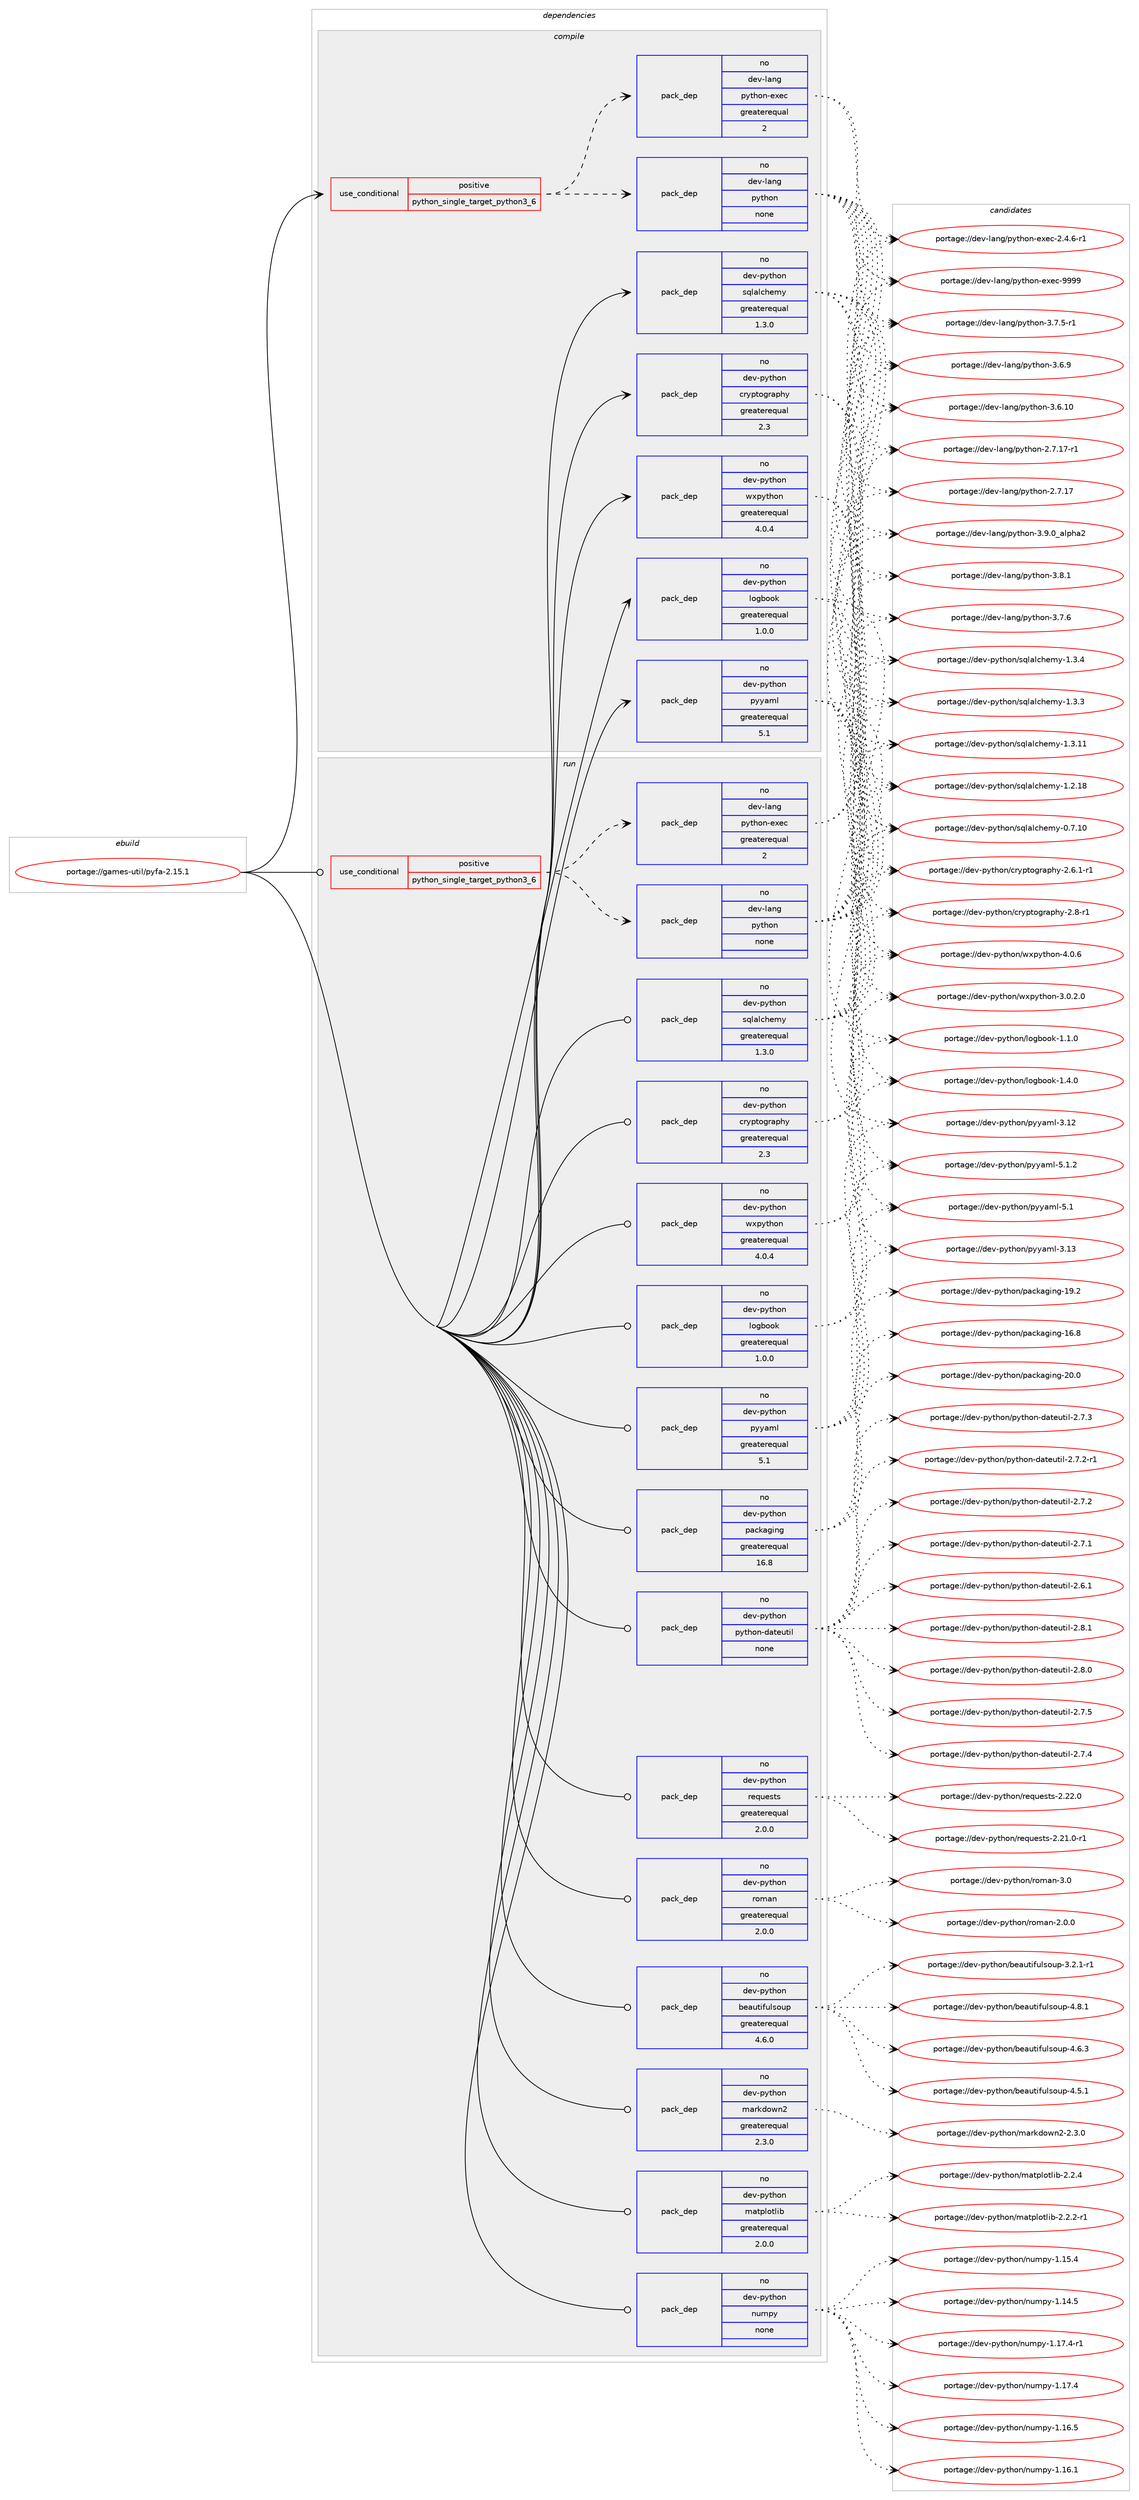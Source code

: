 digraph prolog {

# *************
# Graph options
# *************

newrank=true;
concentrate=true;
compound=true;
graph [rankdir=LR,fontname=Helvetica,fontsize=10,ranksep=1.5];#, ranksep=2.5, nodesep=0.2];
edge  [arrowhead=vee];
node  [fontname=Helvetica,fontsize=10];

# **********
# The ebuild
# **********

subgraph cluster_leftcol {
color=gray;
label=<<i>ebuild</i>>;
id [label="portage://games-util/pyfa-2.15.1", color=red, width=4, href="../games-util/pyfa-2.15.1.svg"];
}

# ****************
# The dependencies
# ****************

subgraph cluster_midcol {
color=gray;
label=<<i>dependencies</i>>;
subgraph cluster_compile {
fillcolor="#eeeeee";
style=filled;
label=<<i>compile</i>>;
subgraph cond58359 {
dependency279407 [label=<<TABLE BORDER="0" CELLBORDER="1" CELLSPACING="0" CELLPADDING="4"><TR><TD ROWSPAN="3" CELLPADDING="10">use_conditional</TD></TR><TR><TD>positive</TD></TR><TR><TD>python_single_target_python3_6</TD></TR></TABLE>>, shape=none, color=red];
subgraph pack216677 {
dependency279408 [label=<<TABLE BORDER="0" CELLBORDER="1" CELLSPACING="0" CELLPADDING="4" WIDTH="220"><TR><TD ROWSPAN="6" CELLPADDING="30">pack_dep</TD></TR><TR><TD WIDTH="110">no</TD></TR><TR><TD>dev-lang</TD></TR><TR><TD>python</TD></TR><TR><TD>none</TD></TR><TR><TD></TD></TR></TABLE>>, shape=none, color=blue];
}
dependency279407:e -> dependency279408:w [weight=20,style="dashed",arrowhead="vee"];
subgraph pack216678 {
dependency279409 [label=<<TABLE BORDER="0" CELLBORDER="1" CELLSPACING="0" CELLPADDING="4" WIDTH="220"><TR><TD ROWSPAN="6" CELLPADDING="30">pack_dep</TD></TR><TR><TD WIDTH="110">no</TD></TR><TR><TD>dev-lang</TD></TR><TR><TD>python-exec</TD></TR><TR><TD>greaterequal</TD></TR><TR><TD>2</TD></TR></TABLE>>, shape=none, color=blue];
}
dependency279407:e -> dependency279409:w [weight=20,style="dashed",arrowhead="vee"];
}
id:e -> dependency279407:w [weight=20,style="solid",arrowhead="vee"];
subgraph pack216679 {
dependency279410 [label=<<TABLE BORDER="0" CELLBORDER="1" CELLSPACING="0" CELLPADDING="4" WIDTH="220"><TR><TD ROWSPAN="6" CELLPADDING="30">pack_dep</TD></TR><TR><TD WIDTH="110">no</TD></TR><TR><TD>dev-python</TD></TR><TR><TD>cryptography</TD></TR><TR><TD>greaterequal</TD></TR><TR><TD>2.3</TD></TR></TABLE>>, shape=none, color=blue];
}
id:e -> dependency279410:w [weight=20,style="solid",arrowhead="vee"];
subgraph pack216680 {
dependency279411 [label=<<TABLE BORDER="0" CELLBORDER="1" CELLSPACING="0" CELLPADDING="4" WIDTH="220"><TR><TD ROWSPAN="6" CELLPADDING="30">pack_dep</TD></TR><TR><TD WIDTH="110">no</TD></TR><TR><TD>dev-python</TD></TR><TR><TD>logbook</TD></TR><TR><TD>greaterequal</TD></TR><TR><TD>1.0.0</TD></TR></TABLE>>, shape=none, color=blue];
}
id:e -> dependency279411:w [weight=20,style="solid",arrowhead="vee"];
subgraph pack216681 {
dependency279412 [label=<<TABLE BORDER="0" CELLBORDER="1" CELLSPACING="0" CELLPADDING="4" WIDTH="220"><TR><TD ROWSPAN="6" CELLPADDING="30">pack_dep</TD></TR><TR><TD WIDTH="110">no</TD></TR><TR><TD>dev-python</TD></TR><TR><TD>pyyaml</TD></TR><TR><TD>greaterequal</TD></TR><TR><TD>5.1</TD></TR></TABLE>>, shape=none, color=blue];
}
id:e -> dependency279412:w [weight=20,style="solid",arrowhead="vee"];
subgraph pack216682 {
dependency279413 [label=<<TABLE BORDER="0" CELLBORDER="1" CELLSPACING="0" CELLPADDING="4" WIDTH="220"><TR><TD ROWSPAN="6" CELLPADDING="30">pack_dep</TD></TR><TR><TD WIDTH="110">no</TD></TR><TR><TD>dev-python</TD></TR><TR><TD>sqlalchemy</TD></TR><TR><TD>greaterequal</TD></TR><TR><TD>1.3.0</TD></TR></TABLE>>, shape=none, color=blue];
}
id:e -> dependency279413:w [weight=20,style="solid",arrowhead="vee"];
subgraph pack216683 {
dependency279414 [label=<<TABLE BORDER="0" CELLBORDER="1" CELLSPACING="0" CELLPADDING="4" WIDTH="220"><TR><TD ROWSPAN="6" CELLPADDING="30">pack_dep</TD></TR><TR><TD WIDTH="110">no</TD></TR><TR><TD>dev-python</TD></TR><TR><TD>wxpython</TD></TR><TR><TD>greaterequal</TD></TR><TR><TD>4.0.4</TD></TR></TABLE>>, shape=none, color=blue];
}
id:e -> dependency279414:w [weight=20,style="solid",arrowhead="vee"];
}
subgraph cluster_compileandrun {
fillcolor="#eeeeee";
style=filled;
label=<<i>compile and run</i>>;
}
subgraph cluster_run {
fillcolor="#eeeeee";
style=filled;
label=<<i>run</i>>;
subgraph cond58360 {
dependency279415 [label=<<TABLE BORDER="0" CELLBORDER="1" CELLSPACING="0" CELLPADDING="4"><TR><TD ROWSPAN="3" CELLPADDING="10">use_conditional</TD></TR><TR><TD>positive</TD></TR><TR><TD>python_single_target_python3_6</TD></TR></TABLE>>, shape=none, color=red];
subgraph pack216684 {
dependency279416 [label=<<TABLE BORDER="0" CELLBORDER="1" CELLSPACING="0" CELLPADDING="4" WIDTH="220"><TR><TD ROWSPAN="6" CELLPADDING="30">pack_dep</TD></TR><TR><TD WIDTH="110">no</TD></TR><TR><TD>dev-lang</TD></TR><TR><TD>python</TD></TR><TR><TD>none</TD></TR><TR><TD></TD></TR></TABLE>>, shape=none, color=blue];
}
dependency279415:e -> dependency279416:w [weight=20,style="dashed",arrowhead="vee"];
subgraph pack216685 {
dependency279417 [label=<<TABLE BORDER="0" CELLBORDER="1" CELLSPACING="0" CELLPADDING="4" WIDTH="220"><TR><TD ROWSPAN="6" CELLPADDING="30">pack_dep</TD></TR><TR><TD WIDTH="110">no</TD></TR><TR><TD>dev-lang</TD></TR><TR><TD>python-exec</TD></TR><TR><TD>greaterequal</TD></TR><TR><TD>2</TD></TR></TABLE>>, shape=none, color=blue];
}
dependency279415:e -> dependency279417:w [weight=20,style="dashed",arrowhead="vee"];
}
id:e -> dependency279415:w [weight=20,style="solid",arrowhead="odot"];
subgraph pack216686 {
dependency279418 [label=<<TABLE BORDER="0" CELLBORDER="1" CELLSPACING="0" CELLPADDING="4" WIDTH="220"><TR><TD ROWSPAN="6" CELLPADDING="30">pack_dep</TD></TR><TR><TD WIDTH="110">no</TD></TR><TR><TD>dev-python</TD></TR><TR><TD>beautifulsoup</TD></TR><TR><TD>greaterequal</TD></TR><TR><TD>4.6.0</TD></TR></TABLE>>, shape=none, color=blue];
}
id:e -> dependency279418:w [weight=20,style="solid",arrowhead="odot"];
subgraph pack216687 {
dependency279419 [label=<<TABLE BORDER="0" CELLBORDER="1" CELLSPACING="0" CELLPADDING="4" WIDTH="220"><TR><TD ROWSPAN="6" CELLPADDING="30">pack_dep</TD></TR><TR><TD WIDTH="110">no</TD></TR><TR><TD>dev-python</TD></TR><TR><TD>cryptography</TD></TR><TR><TD>greaterequal</TD></TR><TR><TD>2.3</TD></TR></TABLE>>, shape=none, color=blue];
}
id:e -> dependency279419:w [weight=20,style="solid",arrowhead="odot"];
subgraph pack216688 {
dependency279420 [label=<<TABLE BORDER="0" CELLBORDER="1" CELLSPACING="0" CELLPADDING="4" WIDTH="220"><TR><TD ROWSPAN="6" CELLPADDING="30">pack_dep</TD></TR><TR><TD WIDTH="110">no</TD></TR><TR><TD>dev-python</TD></TR><TR><TD>logbook</TD></TR><TR><TD>greaterequal</TD></TR><TR><TD>1.0.0</TD></TR></TABLE>>, shape=none, color=blue];
}
id:e -> dependency279420:w [weight=20,style="solid",arrowhead="odot"];
subgraph pack216689 {
dependency279421 [label=<<TABLE BORDER="0" CELLBORDER="1" CELLSPACING="0" CELLPADDING="4" WIDTH="220"><TR><TD ROWSPAN="6" CELLPADDING="30">pack_dep</TD></TR><TR><TD WIDTH="110">no</TD></TR><TR><TD>dev-python</TD></TR><TR><TD>markdown2</TD></TR><TR><TD>greaterequal</TD></TR><TR><TD>2.3.0</TD></TR></TABLE>>, shape=none, color=blue];
}
id:e -> dependency279421:w [weight=20,style="solid",arrowhead="odot"];
subgraph pack216690 {
dependency279422 [label=<<TABLE BORDER="0" CELLBORDER="1" CELLSPACING="0" CELLPADDING="4" WIDTH="220"><TR><TD ROWSPAN="6" CELLPADDING="30">pack_dep</TD></TR><TR><TD WIDTH="110">no</TD></TR><TR><TD>dev-python</TD></TR><TR><TD>matplotlib</TD></TR><TR><TD>greaterequal</TD></TR><TR><TD>2.0.0</TD></TR></TABLE>>, shape=none, color=blue];
}
id:e -> dependency279422:w [weight=20,style="solid",arrowhead="odot"];
subgraph pack216691 {
dependency279423 [label=<<TABLE BORDER="0" CELLBORDER="1" CELLSPACING="0" CELLPADDING="4" WIDTH="220"><TR><TD ROWSPAN="6" CELLPADDING="30">pack_dep</TD></TR><TR><TD WIDTH="110">no</TD></TR><TR><TD>dev-python</TD></TR><TR><TD>numpy</TD></TR><TR><TD>none</TD></TR><TR><TD></TD></TR></TABLE>>, shape=none, color=blue];
}
id:e -> dependency279423:w [weight=20,style="solid",arrowhead="odot"];
subgraph pack216692 {
dependency279424 [label=<<TABLE BORDER="0" CELLBORDER="1" CELLSPACING="0" CELLPADDING="4" WIDTH="220"><TR><TD ROWSPAN="6" CELLPADDING="30">pack_dep</TD></TR><TR><TD WIDTH="110">no</TD></TR><TR><TD>dev-python</TD></TR><TR><TD>packaging</TD></TR><TR><TD>greaterequal</TD></TR><TR><TD>16.8</TD></TR></TABLE>>, shape=none, color=blue];
}
id:e -> dependency279424:w [weight=20,style="solid",arrowhead="odot"];
subgraph pack216693 {
dependency279425 [label=<<TABLE BORDER="0" CELLBORDER="1" CELLSPACING="0" CELLPADDING="4" WIDTH="220"><TR><TD ROWSPAN="6" CELLPADDING="30">pack_dep</TD></TR><TR><TD WIDTH="110">no</TD></TR><TR><TD>dev-python</TD></TR><TR><TD>python-dateutil</TD></TR><TR><TD>none</TD></TR><TR><TD></TD></TR></TABLE>>, shape=none, color=blue];
}
id:e -> dependency279425:w [weight=20,style="solid",arrowhead="odot"];
subgraph pack216694 {
dependency279426 [label=<<TABLE BORDER="0" CELLBORDER="1" CELLSPACING="0" CELLPADDING="4" WIDTH="220"><TR><TD ROWSPAN="6" CELLPADDING="30">pack_dep</TD></TR><TR><TD WIDTH="110">no</TD></TR><TR><TD>dev-python</TD></TR><TR><TD>pyyaml</TD></TR><TR><TD>greaterequal</TD></TR><TR><TD>5.1</TD></TR></TABLE>>, shape=none, color=blue];
}
id:e -> dependency279426:w [weight=20,style="solid",arrowhead="odot"];
subgraph pack216695 {
dependency279427 [label=<<TABLE BORDER="0" CELLBORDER="1" CELLSPACING="0" CELLPADDING="4" WIDTH="220"><TR><TD ROWSPAN="6" CELLPADDING="30">pack_dep</TD></TR><TR><TD WIDTH="110">no</TD></TR><TR><TD>dev-python</TD></TR><TR><TD>requests</TD></TR><TR><TD>greaterequal</TD></TR><TR><TD>2.0.0</TD></TR></TABLE>>, shape=none, color=blue];
}
id:e -> dependency279427:w [weight=20,style="solid",arrowhead="odot"];
subgraph pack216696 {
dependency279428 [label=<<TABLE BORDER="0" CELLBORDER="1" CELLSPACING="0" CELLPADDING="4" WIDTH="220"><TR><TD ROWSPAN="6" CELLPADDING="30">pack_dep</TD></TR><TR><TD WIDTH="110">no</TD></TR><TR><TD>dev-python</TD></TR><TR><TD>roman</TD></TR><TR><TD>greaterequal</TD></TR><TR><TD>2.0.0</TD></TR></TABLE>>, shape=none, color=blue];
}
id:e -> dependency279428:w [weight=20,style="solid",arrowhead="odot"];
subgraph pack216697 {
dependency279429 [label=<<TABLE BORDER="0" CELLBORDER="1" CELLSPACING="0" CELLPADDING="4" WIDTH="220"><TR><TD ROWSPAN="6" CELLPADDING="30">pack_dep</TD></TR><TR><TD WIDTH="110">no</TD></TR><TR><TD>dev-python</TD></TR><TR><TD>sqlalchemy</TD></TR><TR><TD>greaterequal</TD></TR><TR><TD>1.3.0</TD></TR></TABLE>>, shape=none, color=blue];
}
id:e -> dependency279429:w [weight=20,style="solid",arrowhead="odot"];
subgraph pack216698 {
dependency279430 [label=<<TABLE BORDER="0" CELLBORDER="1" CELLSPACING="0" CELLPADDING="4" WIDTH="220"><TR><TD ROWSPAN="6" CELLPADDING="30">pack_dep</TD></TR><TR><TD WIDTH="110">no</TD></TR><TR><TD>dev-python</TD></TR><TR><TD>wxpython</TD></TR><TR><TD>greaterequal</TD></TR><TR><TD>4.0.4</TD></TR></TABLE>>, shape=none, color=blue];
}
id:e -> dependency279430:w [weight=20,style="solid",arrowhead="odot"];
}
}

# **************
# The candidates
# **************

subgraph cluster_choices {
rank=same;
color=gray;
label=<<i>candidates</i>>;

subgraph choice216677 {
color=black;
nodesep=1;
choice10010111845108971101034711212111610411111045514657464895971081121049750 [label="portage://dev-lang/python-3.9.0_alpha2", color=red, width=4,href="../dev-lang/python-3.9.0_alpha2.svg"];
choice100101118451089711010347112121116104111110455146564649 [label="portage://dev-lang/python-3.8.1", color=red, width=4,href="../dev-lang/python-3.8.1.svg"];
choice100101118451089711010347112121116104111110455146554654 [label="portage://dev-lang/python-3.7.6", color=red, width=4,href="../dev-lang/python-3.7.6.svg"];
choice1001011184510897110103471121211161041111104551465546534511449 [label="portage://dev-lang/python-3.7.5-r1", color=red, width=4,href="../dev-lang/python-3.7.5-r1.svg"];
choice100101118451089711010347112121116104111110455146544657 [label="portage://dev-lang/python-3.6.9", color=red, width=4,href="../dev-lang/python-3.6.9.svg"];
choice10010111845108971101034711212111610411111045514654464948 [label="portage://dev-lang/python-3.6.10", color=red, width=4,href="../dev-lang/python-3.6.10.svg"];
choice100101118451089711010347112121116104111110455046554649554511449 [label="portage://dev-lang/python-2.7.17-r1", color=red, width=4,href="../dev-lang/python-2.7.17-r1.svg"];
choice10010111845108971101034711212111610411111045504655464955 [label="portage://dev-lang/python-2.7.17", color=red, width=4,href="../dev-lang/python-2.7.17.svg"];
dependency279408:e -> choice10010111845108971101034711212111610411111045514657464895971081121049750:w [style=dotted,weight="100"];
dependency279408:e -> choice100101118451089711010347112121116104111110455146564649:w [style=dotted,weight="100"];
dependency279408:e -> choice100101118451089711010347112121116104111110455146554654:w [style=dotted,weight="100"];
dependency279408:e -> choice1001011184510897110103471121211161041111104551465546534511449:w [style=dotted,weight="100"];
dependency279408:e -> choice100101118451089711010347112121116104111110455146544657:w [style=dotted,weight="100"];
dependency279408:e -> choice10010111845108971101034711212111610411111045514654464948:w [style=dotted,weight="100"];
dependency279408:e -> choice100101118451089711010347112121116104111110455046554649554511449:w [style=dotted,weight="100"];
dependency279408:e -> choice10010111845108971101034711212111610411111045504655464955:w [style=dotted,weight="100"];
}
subgraph choice216678 {
color=black;
nodesep=1;
choice10010111845108971101034711212111610411111045101120101994557575757 [label="portage://dev-lang/python-exec-9999", color=red, width=4,href="../dev-lang/python-exec-9999.svg"];
choice10010111845108971101034711212111610411111045101120101994550465246544511449 [label="portage://dev-lang/python-exec-2.4.6-r1", color=red, width=4,href="../dev-lang/python-exec-2.4.6-r1.svg"];
dependency279409:e -> choice10010111845108971101034711212111610411111045101120101994557575757:w [style=dotted,weight="100"];
dependency279409:e -> choice10010111845108971101034711212111610411111045101120101994550465246544511449:w [style=dotted,weight="100"];
}
subgraph choice216679 {
color=black;
nodesep=1;
choice10010111845112121116104111110479911412111211611110311497112104121455046564511449 [label="portage://dev-python/cryptography-2.8-r1", color=red, width=4,href="../dev-python/cryptography-2.8-r1.svg"];
choice100101118451121211161041111104799114121112116111103114971121041214550465446494511449 [label="portage://dev-python/cryptography-2.6.1-r1", color=red, width=4,href="../dev-python/cryptography-2.6.1-r1.svg"];
dependency279410:e -> choice10010111845112121116104111110479911412111211611110311497112104121455046564511449:w [style=dotted,weight="100"];
dependency279410:e -> choice100101118451121211161041111104799114121112116111103114971121041214550465446494511449:w [style=dotted,weight="100"];
}
subgraph choice216680 {
color=black;
nodesep=1;
choice100101118451121211161041111104710811110398111111107454946524648 [label="portage://dev-python/logbook-1.4.0", color=red, width=4,href="../dev-python/logbook-1.4.0.svg"];
choice100101118451121211161041111104710811110398111111107454946494648 [label="portage://dev-python/logbook-1.1.0", color=red, width=4,href="../dev-python/logbook-1.1.0.svg"];
dependency279411:e -> choice100101118451121211161041111104710811110398111111107454946524648:w [style=dotted,weight="100"];
dependency279411:e -> choice100101118451121211161041111104710811110398111111107454946494648:w [style=dotted,weight="100"];
}
subgraph choice216681 {
color=black;
nodesep=1;
choice100101118451121211161041111104711212112197109108455346494650 [label="portage://dev-python/pyyaml-5.1.2", color=red, width=4,href="../dev-python/pyyaml-5.1.2.svg"];
choice10010111845112121116104111110471121211219710910845534649 [label="portage://dev-python/pyyaml-5.1", color=red, width=4,href="../dev-python/pyyaml-5.1.svg"];
choice1001011184511212111610411111047112121121971091084551464951 [label="portage://dev-python/pyyaml-3.13", color=red, width=4,href="../dev-python/pyyaml-3.13.svg"];
choice1001011184511212111610411111047112121121971091084551464950 [label="portage://dev-python/pyyaml-3.12", color=red, width=4,href="../dev-python/pyyaml-3.12.svg"];
dependency279412:e -> choice100101118451121211161041111104711212112197109108455346494650:w [style=dotted,weight="100"];
dependency279412:e -> choice10010111845112121116104111110471121211219710910845534649:w [style=dotted,weight="100"];
dependency279412:e -> choice1001011184511212111610411111047112121121971091084551464951:w [style=dotted,weight="100"];
dependency279412:e -> choice1001011184511212111610411111047112121121971091084551464950:w [style=dotted,weight="100"];
}
subgraph choice216682 {
color=black;
nodesep=1;
choice10010111845112121116104111110471151131089710899104101109121454946514652 [label="portage://dev-python/sqlalchemy-1.3.4", color=red, width=4,href="../dev-python/sqlalchemy-1.3.4.svg"];
choice10010111845112121116104111110471151131089710899104101109121454946514651 [label="portage://dev-python/sqlalchemy-1.3.3", color=red, width=4,href="../dev-python/sqlalchemy-1.3.3.svg"];
choice1001011184511212111610411111047115113108971089910410110912145494651464949 [label="portage://dev-python/sqlalchemy-1.3.11", color=red, width=4,href="../dev-python/sqlalchemy-1.3.11.svg"];
choice1001011184511212111610411111047115113108971089910410110912145494650464956 [label="portage://dev-python/sqlalchemy-1.2.18", color=red, width=4,href="../dev-python/sqlalchemy-1.2.18.svg"];
choice1001011184511212111610411111047115113108971089910410110912145484655464948 [label="portage://dev-python/sqlalchemy-0.7.10", color=red, width=4,href="../dev-python/sqlalchemy-0.7.10.svg"];
dependency279413:e -> choice10010111845112121116104111110471151131089710899104101109121454946514652:w [style=dotted,weight="100"];
dependency279413:e -> choice10010111845112121116104111110471151131089710899104101109121454946514651:w [style=dotted,weight="100"];
dependency279413:e -> choice1001011184511212111610411111047115113108971089910410110912145494651464949:w [style=dotted,weight="100"];
dependency279413:e -> choice1001011184511212111610411111047115113108971089910410110912145494650464956:w [style=dotted,weight="100"];
dependency279413:e -> choice1001011184511212111610411111047115113108971089910410110912145484655464948:w [style=dotted,weight="100"];
}
subgraph choice216683 {
color=black;
nodesep=1;
choice1001011184511212111610411111047119120112121116104111110455246484654 [label="portage://dev-python/wxpython-4.0.6", color=red, width=4,href="../dev-python/wxpython-4.0.6.svg"];
choice10010111845112121116104111110471191201121211161041111104551464846504648 [label="portage://dev-python/wxpython-3.0.2.0", color=red, width=4,href="../dev-python/wxpython-3.0.2.0.svg"];
dependency279414:e -> choice1001011184511212111610411111047119120112121116104111110455246484654:w [style=dotted,weight="100"];
dependency279414:e -> choice10010111845112121116104111110471191201121211161041111104551464846504648:w [style=dotted,weight="100"];
}
subgraph choice216684 {
color=black;
nodesep=1;
choice10010111845108971101034711212111610411111045514657464895971081121049750 [label="portage://dev-lang/python-3.9.0_alpha2", color=red, width=4,href="../dev-lang/python-3.9.0_alpha2.svg"];
choice100101118451089711010347112121116104111110455146564649 [label="portage://dev-lang/python-3.8.1", color=red, width=4,href="../dev-lang/python-3.8.1.svg"];
choice100101118451089711010347112121116104111110455146554654 [label="portage://dev-lang/python-3.7.6", color=red, width=4,href="../dev-lang/python-3.7.6.svg"];
choice1001011184510897110103471121211161041111104551465546534511449 [label="portage://dev-lang/python-3.7.5-r1", color=red, width=4,href="../dev-lang/python-3.7.5-r1.svg"];
choice100101118451089711010347112121116104111110455146544657 [label="portage://dev-lang/python-3.6.9", color=red, width=4,href="../dev-lang/python-3.6.9.svg"];
choice10010111845108971101034711212111610411111045514654464948 [label="portage://dev-lang/python-3.6.10", color=red, width=4,href="../dev-lang/python-3.6.10.svg"];
choice100101118451089711010347112121116104111110455046554649554511449 [label="portage://dev-lang/python-2.7.17-r1", color=red, width=4,href="../dev-lang/python-2.7.17-r1.svg"];
choice10010111845108971101034711212111610411111045504655464955 [label="portage://dev-lang/python-2.7.17", color=red, width=4,href="../dev-lang/python-2.7.17.svg"];
dependency279416:e -> choice10010111845108971101034711212111610411111045514657464895971081121049750:w [style=dotted,weight="100"];
dependency279416:e -> choice100101118451089711010347112121116104111110455146564649:w [style=dotted,weight="100"];
dependency279416:e -> choice100101118451089711010347112121116104111110455146554654:w [style=dotted,weight="100"];
dependency279416:e -> choice1001011184510897110103471121211161041111104551465546534511449:w [style=dotted,weight="100"];
dependency279416:e -> choice100101118451089711010347112121116104111110455146544657:w [style=dotted,weight="100"];
dependency279416:e -> choice10010111845108971101034711212111610411111045514654464948:w [style=dotted,weight="100"];
dependency279416:e -> choice100101118451089711010347112121116104111110455046554649554511449:w [style=dotted,weight="100"];
dependency279416:e -> choice10010111845108971101034711212111610411111045504655464955:w [style=dotted,weight="100"];
}
subgraph choice216685 {
color=black;
nodesep=1;
choice10010111845108971101034711212111610411111045101120101994557575757 [label="portage://dev-lang/python-exec-9999", color=red, width=4,href="../dev-lang/python-exec-9999.svg"];
choice10010111845108971101034711212111610411111045101120101994550465246544511449 [label="portage://dev-lang/python-exec-2.4.6-r1", color=red, width=4,href="../dev-lang/python-exec-2.4.6-r1.svg"];
dependency279417:e -> choice10010111845108971101034711212111610411111045101120101994557575757:w [style=dotted,weight="100"];
dependency279417:e -> choice10010111845108971101034711212111610411111045101120101994550465246544511449:w [style=dotted,weight="100"];
}
subgraph choice216686 {
color=black;
nodesep=1;
choice10010111845112121116104111110479810197117116105102117108115111117112455246564649 [label="portage://dev-python/beautifulsoup-4.8.1", color=red, width=4,href="../dev-python/beautifulsoup-4.8.1.svg"];
choice10010111845112121116104111110479810197117116105102117108115111117112455246544651 [label="portage://dev-python/beautifulsoup-4.6.3", color=red, width=4,href="../dev-python/beautifulsoup-4.6.3.svg"];
choice10010111845112121116104111110479810197117116105102117108115111117112455246534649 [label="portage://dev-python/beautifulsoup-4.5.1", color=red, width=4,href="../dev-python/beautifulsoup-4.5.1.svg"];
choice100101118451121211161041111104798101971171161051021171081151111171124551465046494511449 [label="portage://dev-python/beautifulsoup-3.2.1-r1", color=red, width=4,href="../dev-python/beautifulsoup-3.2.1-r1.svg"];
dependency279418:e -> choice10010111845112121116104111110479810197117116105102117108115111117112455246564649:w [style=dotted,weight="100"];
dependency279418:e -> choice10010111845112121116104111110479810197117116105102117108115111117112455246544651:w [style=dotted,weight="100"];
dependency279418:e -> choice10010111845112121116104111110479810197117116105102117108115111117112455246534649:w [style=dotted,weight="100"];
dependency279418:e -> choice100101118451121211161041111104798101971171161051021171081151111171124551465046494511449:w [style=dotted,weight="100"];
}
subgraph choice216687 {
color=black;
nodesep=1;
choice10010111845112121116104111110479911412111211611110311497112104121455046564511449 [label="portage://dev-python/cryptography-2.8-r1", color=red, width=4,href="../dev-python/cryptography-2.8-r1.svg"];
choice100101118451121211161041111104799114121112116111103114971121041214550465446494511449 [label="portage://dev-python/cryptography-2.6.1-r1", color=red, width=4,href="../dev-python/cryptography-2.6.1-r1.svg"];
dependency279419:e -> choice10010111845112121116104111110479911412111211611110311497112104121455046564511449:w [style=dotted,weight="100"];
dependency279419:e -> choice100101118451121211161041111104799114121112116111103114971121041214550465446494511449:w [style=dotted,weight="100"];
}
subgraph choice216688 {
color=black;
nodesep=1;
choice100101118451121211161041111104710811110398111111107454946524648 [label="portage://dev-python/logbook-1.4.0", color=red, width=4,href="../dev-python/logbook-1.4.0.svg"];
choice100101118451121211161041111104710811110398111111107454946494648 [label="portage://dev-python/logbook-1.1.0", color=red, width=4,href="../dev-python/logbook-1.1.0.svg"];
dependency279420:e -> choice100101118451121211161041111104710811110398111111107454946524648:w [style=dotted,weight="100"];
dependency279420:e -> choice100101118451121211161041111104710811110398111111107454946494648:w [style=dotted,weight="100"];
}
subgraph choice216689 {
color=black;
nodesep=1;
choice10010111845112121116104111110471099711410710011111911050455046514648 [label="portage://dev-python/markdown2-2.3.0", color=red, width=4,href="../dev-python/markdown2-2.3.0.svg"];
dependency279421:e -> choice10010111845112121116104111110471099711410710011111911050455046514648:w [style=dotted,weight="100"];
}
subgraph choice216690 {
color=black;
nodesep=1;
choice10010111845112121116104111110471099711611210811111610810598455046504652 [label="portage://dev-python/matplotlib-2.2.4", color=red, width=4,href="../dev-python/matplotlib-2.2.4.svg"];
choice100101118451121211161041111104710997116112108111116108105984550465046504511449 [label="portage://dev-python/matplotlib-2.2.2-r1", color=red, width=4,href="../dev-python/matplotlib-2.2.2-r1.svg"];
dependency279422:e -> choice10010111845112121116104111110471099711611210811111610810598455046504652:w [style=dotted,weight="100"];
dependency279422:e -> choice100101118451121211161041111104710997116112108111116108105984550465046504511449:w [style=dotted,weight="100"];
}
subgraph choice216691 {
color=black;
nodesep=1;
choice1001011184511212111610411111047110117109112121454946495546524511449 [label="portage://dev-python/numpy-1.17.4-r1", color=red, width=4,href="../dev-python/numpy-1.17.4-r1.svg"];
choice100101118451121211161041111104711011710911212145494649554652 [label="portage://dev-python/numpy-1.17.4", color=red, width=4,href="../dev-python/numpy-1.17.4.svg"];
choice100101118451121211161041111104711011710911212145494649544653 [label="portage://dev-python/numpy-1.16.5", color=red, width=4,href="../dev-python/numpy-1.16.5.svg"];
choice100101118451121211161041111104711011710911212145494649544649 [label="portage://dev-python/numpy-1.16.1", color=red, width=4,href="../dev-python/numpy-1.16.1.svg"];
choice100101118451121211161041111104711011710911212145494649534652 [label="portage://dev-python/numpy-1.15.4", color=red, width=4,href="../dev-python/numpy-1.15.4.svg"];
choice100101118451121211161041111104711011710911212145494649524653 [label="portage://dev-python/numpy-1.14.5", color=red, width=4,href="../dev-python/numpy-1.14.5.svg"];
dependency279423:e -> choice1001011184511212111610411111047110117109112121454946495546524511449:w [style=dotted,weight="100"];
dependency279423:e -> choice100101118451121211161041111104711011710911212145494649554652:w [style=dotted,weight="100"];
dependency279423:e -> choice100101118451121211161041111104711011710911212145494649544653:w [style=dotted,weight="100"];
dependency279423:e -> choice100101118451121211161041111104711011710911212145494649544649:w [style=dotted,weight="100"];
dependency279423:e -> choice100101118451121211161041111104711011710911212145494649534652:w [style=dotted,weight="100"];
dependency279423:e -> choice100101118451121211161041111104711011710911212145494649524653:w [style=dotted,weight="100"];
}
subgraph choice216692 {
color=black;
nodesep=1;
choice10010111845112121116104111110471129799107971031051101034550484648 [label="portage://dev-python/packaging-20.0", color=red, width=4,href="../dev-python/packaging-20.0.svg"];
choice10010111845112121116104111110471129799107971031051101034549574650 [label="portage://dev-python/packaging-19.2", color=red, width=4,href="../dev-python/packaging-19.2.svg"];
choice10010111845112121116104111110471129799107971031051101034549544656 [label="portage://dev-python/packaging-16.8", color=red, width=4,href="../dev-python/packaging-16.8.svg"];
dependency279424:e -> choice10010111845112121116104111110471129799107971031051101034550484648:w [style=dotted,weight="100"];
dependency279424:e -> choice10010111845112121116104111110471129799107971031051101034549574650:w [style=dotted,weight="100"];
dependency279424:e -> choice10010111845112121116104111110471129799107971031051101034549544656:w [style=dotted,weight="100"];
}
subgraph choice216693 {
color=black;
nodesep=1;
choice10010111845112121116104111110471121211161041111104510097116101117116105108455046564649 [label="portage://dev-python/python-dateutil-2.8.1", color=red, width=4,href="../dev-python/python-dateutil-2.8.1.svg"];
choice10010111845112121116104111110471121211161041111104510097116101117116105108455046564648 [label="portage://dev-python/python-dateutil-2.8.0", color=red, width=4,href="../dev-python/python-dateutil-2.8.0.svg"];
choice10010111845112121116104111110471121211161041111104510097116101117116105108455046554653 [label="portage://dev-python/python-dateutil-2.7.5", color=red, width=4,href="../dev-python/python-dateutil-2.7.5.svg"];
choice10010111845112121116104111110471121211161041111104510097116101117116105108455046554652 [label="portage://dev-python/python-dateutil-2.7.4", color=red, width=4,href="../dev-python/python-dateutil-2.7.4.svg"];
choice10010111845112121116104111110471121211161041111104510097116101117116105108455046554651 [label="portage://dev-python/python-dateutil-2.7.3", color=red, width=4,href="../dev-python/python-dateutil-2.7.3.svg"];
choice100101118451121211161041111104711212111610411111045100971161011171161051084550465546504511449 [label="portage://dev-python/python-dateutil-2.7.2-r1", color=red, width=4,href="../dev-python/python-dateutil-2.7.2-r1.svg"];
choice10010111845112121116104111110471121211161041111104510097116101117116105108455046554650 [label="portage://dev-python/python-dateutil-2.7.2", color=red, width=4,href="../dev-python/python-dateutil-2.7.2.svg"];
choice10010111845112121116104111110471121211161041111104510097116101117116105108455046554649 [label="portage://dev-python/python-dateutil-2.7.1", color=red, width=4,href="../dev-python/python-dateutil-2.7.1.svg"];
choice10010111845112121116104111110471121211161041111104510097116101117116105108455046544649 [label="portage://dev-python/python-dateutil-2.6.1", color=red, width=4,href="../dev-python/python-dateutil-2.6.1.svg"];
dependency279425:e -> choice10010111845112121116104111110471121211161041111104510097116101117116105108455046564649:w [style=dotted,weight="100"];
dependency279425:e -> choice10010111845112121116104111110471121211161041111104510097116101117116105108455046564648:w [style=dotted,weight="100"];
dependency279425:e -> choice10010111845112121116104111110471121211161041111104510097116101117116105108455046554653:w [style=dotted,weight="100"];
dependency279425:e -> choice10010111845112121116104111110471121211161041111104510097116101117116105108455046554652:w [style=dotted,weight="100"];
dependency279425:e -> choice10010111845112121116104111110471121211161041111104510097116101117116105108455046554651:w [style=dotted,weight="100"];
dependency279425:e -> choice100101118451121211161041111104711212111610411111045100971161011171161051084550465546504511449:w [style=dotted,weight="100"];
dependency279425:e -> choice10010111845112121116104111110471121211161041111104510097116101117116105108455046554650:w [style=dotted,weight="100"];
dependency279425:e -> choice10010111845112121116104111110471121211161041111104510097116101117116105108455046554649:w [style=dotted,weight="100"];
dependency279425:e -> choice10010111845112121116104111110471121211161041111104510097116101117116105108455046544649:w [style=dotted,weight="100"];
}
subgraph choice216694 {
color=black;
nodesep=1;
choice100101118451121211161041111104711212112197109108455346494650 [label="portage://dev-python/pyyaml-5.1.2", color=red, width=4,href="../dev-python/pyyaml-5.1.2.svg"];
choice10010111845112121116104111110471121211219710910845534649 [label="portage://dev-python/pyyaml-5.1", color=red, width=4,href="../dev-python/pyyaml-5.1.svg"];
choice1001011184511212111610411111047112121121971091084551464951 [label="portage://dev-python/pyyaml-3.13", color=red, width=4,href="../dev-python/pyyaml-3.13.svg"];
choice1001011184511212111610411111047112121121971091084551464950 [label="portage://dev-python/pyyaml-3.12", color=red, width=4,href="../dev-python/pyyaml-3.12.svg"];
dependency279426:e -> choice100101118451121211161041111104711212112197109108455346494650:w [style=dotted,weight="100"];
dependency279426:e -> choice10010111845112121116104111110471121211219710910845534649:w [style=dotted,weight="100"];
dependency279426:e -> choice1001011184511212111610411111047112121121971091084551464951:w [style=dotted,weight="100"];
dependency279426:e -> choice1001011184511212111610411111047112121121971091084551464950:w [style=dotted,weight="100"];
}
subgraph choice216695 {
color=black;
nodesep=1;
choice100101118451121211161041111104711410111311710111511611545504650504648 [label="portage://dev-python/requests-2.22.0", color=red, width=4,href="../dev-python/requests-2.22.0.svg"];
choice1001011184511212111610411111047114101113117101115116115455046504946484511449 [label="portage://dev-python/requests-2.21.0-r1", color=red, width=4,href="../dev-python/requests-2.21.0-r1.svg"];
dependency279427:e -> choice100101118451121211161041111104711410111311710111511611545504650504648:w [style=dotted,weight="100"];
dependency279427:e -> choice1001011184511212111610411111047114101113117101115116115455046504946484511449:w [style=dotted,weight="100"];
}
subgraph choice216696 {
color=black;
nodesep=1;
choice10010111845112121116104111110471141111099711045514648 [label="portage://dev-python/roman-3.0", color=red, width=4,href="../dev-python/roman-3.0.svg"];
choice100101118451121211161041111104711411110997110455046484648 [label="portage://dev-python/roman-2.0.0", color=red, width=4,href="../dev-python/roman-2.0.0.svg"];
dependency279428:e -> choice10010111845112121116104111110471141111099711045514648:w [style=dotted,weight="100"];
dependency279428:e -> choice100101118451121211161041111104711411110997110455046484648:w [style=dotted,weight="100"];
}
subgraph choice216697 {
color=black;
nodesep=1;
choice10010111845112121116104111110471151131089710899104101109121454946514652 [label="portage://dev-python/sqlalchemy-1.3.4", color=red, width=4,href="../dev-python/sqlalchemy-1.3.4.svg"];
choice10010111845112121116104111110471151131089710899104101109121454946514651 [label="portage://dev-python/sqlalchemy-1.3.3", color=red, width=4,href="../dev-python/sqlalchemy-1.3.3.svg"];
choice1001011184511212111610411111047115113108971089910410110912145494651464949 [label="portage://dev-python/sqlalchemy-1.3.11", color=red, width=4,href="../dev-python/sqlalchemy-1.3.11.svg"];
choice1001011184511212111610411111047115113108971089910410110912145494650464956 [label="portage://dev-python/sqlalchemy-1.2.18", color=red, width=4,href="../dev-python/sqlalchemy-1.2.18.svg"];
choice1001011184511212111610411111047115113108971089910410110912145484655464948 [label="portage://dev-python/sqlalchemy-0.7.10", color=red, width=4,href="../dev-python/sqlalchemy-0.7.10.svg"];
dependency279429:e -> choice10010111845112121116104111110471151131089710899104101109121454946514652:w [style=dotted,weight="100"];
dependency279429:e -> choice10010111845112121116104111110471151131089710899104101109121454946514651:w [style=dotted,weight="100"];
dependency279429:e -> choice1001011184511212111610411111047115113108971089910410110912145494651464949:w [style=dotted,weight="100"];
dependency279429:e -> choice1001011184511212111610411111047115113108971089910410110912145494650464956:w [style=dotted,weight="100"];
dependency279429:e -> choice1001011184511212111610411111047115113108971089910410110912145484655464948:w [style=dotted,weight="100"];
}
subgraph choice216698 {
color=black;
nodesep=1;
choice1001011184511212111610411111047119120112121116104111110455246484654 [label="portage://dev-python/wxpython-4.0.6", color=red, width=4,href="../dev-python/wxpython-4.0.6.svg"];
choice10010111845112121116104111110471191201121211161041111104551464846504648 [label="portage://dev-python/wxpython-3.0.2.0", color=red, width=4,href="../dev-python/wxpython-3.0.2.0.svg"];
dependency279430:e -> choice1001011184511212111610411111047119120112121116104111110455246484654:w [style=dotted,weight="100"];
dependency279430:e -> choice10010111845112121116104111110471191201121211161041111104551464846504648:w [style=dotted,weight="100"];
}
}

}
